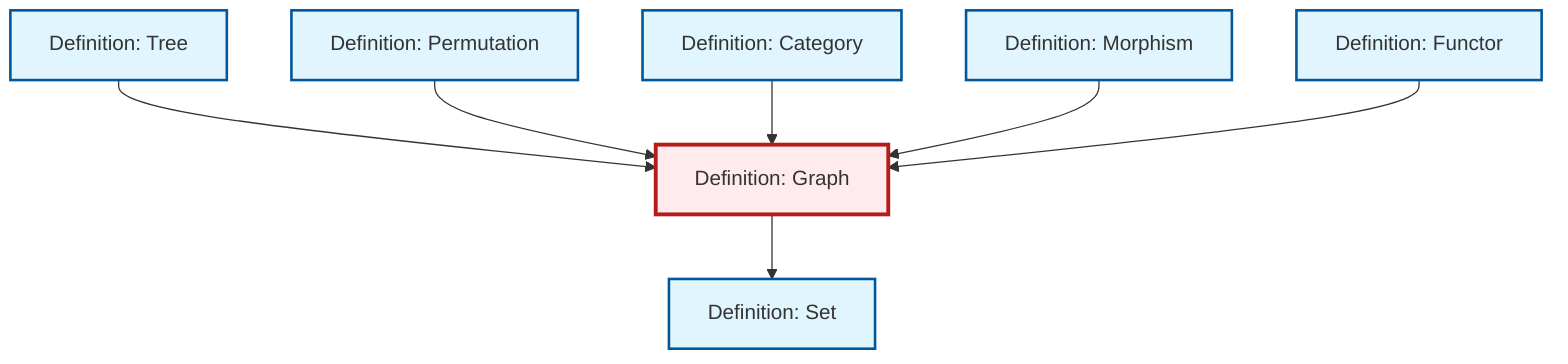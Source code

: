 graph TD
    classDef definition fill:#e1f5fe,stroke:#01579b,stroke-width:2px
    classDef theorem fill:#f3e5f5,stroke:#4a148c,stroke-width:2px
    classDef axiom fill:#fff3e0,stroke:#e65100,stroke-width:2px
    classDef example fill:#e8f5e9,stroke:#1b5e20,stroke-width:2px
    classDef current fill:#ffebee,stroke:#b71c1c,stroke-width:3px
    def-set["Definition: Set"]:::definition
    def-morphism["Definition: Morphism"]:::definition
    def-permutation["Definition: Permutation"]:::definition
    def-functor["Definition: Functor"]:::definition
    def-tree["Definition: Tree"]:::definition
    def-category["Definition: Category"]:::definition
    def-graph["Definition: Graph"]:::definition
    def-graph --> def-set
    def-tree --> def-graph
    def-permutation --> def-graph
    def-category --> def-graph
    def-morphism --> def-graph
    def-functor --> def-graph
    class def-graph current